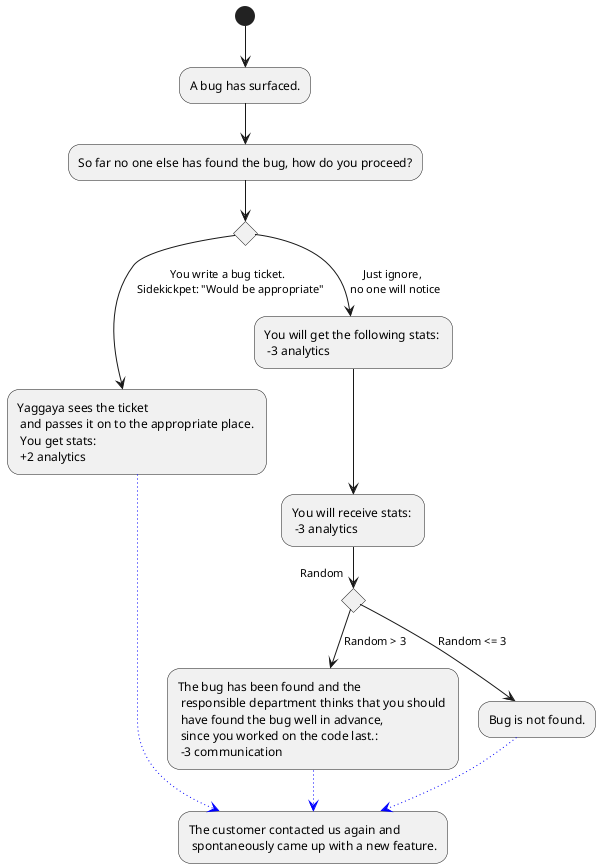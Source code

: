 @startuml
(*) --> "A bug has surfaced."
--> "So far no one else has found the bug, how do you proceed?"
if "" then 
--> [You write a bug ticket. \n Sidekickpet: "Would be appropriate"] "Yaggaya sees the ticket \n and passes it on to the appropriate place. \n You get stats: \n +2 analytics" as y
else
--> [Just ignore, \n no one will notice] "You will get the following stats: \n -3 analytics" as x
endif
--> "You will receive stats: \n -3 analytics"
if "Random" then
--> [Random > 3] "The bug has been found and the \n responsible department thinks that you should \n have found the bug well in advance, \n since you worked on the code last.: \n -3 communication" as p

else
--> [Random <= 3] "Bug is not found."
-[#blue,dotted]-> "The customer contacted us again and \n spontaneously came up with a new feature." as f 
endif
p -[#blue,dotted]-> f
y -[#blue,dotted]-> f
@enduml
